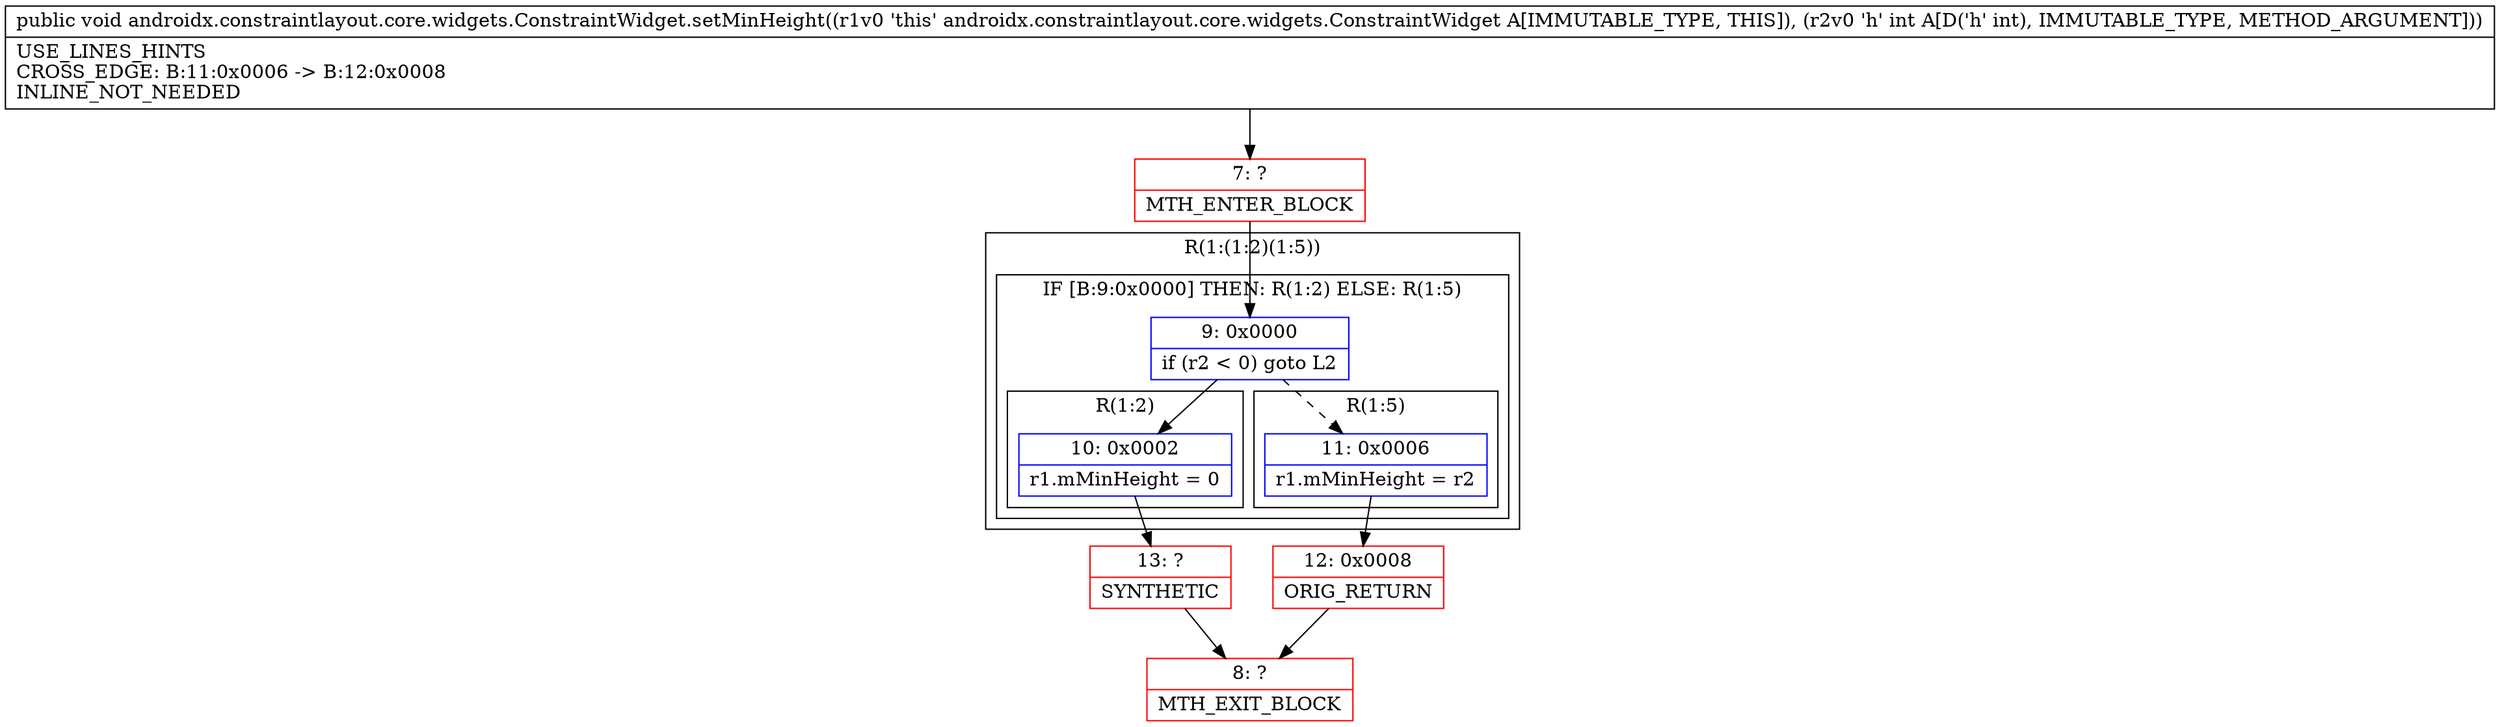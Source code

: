 digraph "CFG forandroidx.constraintlayout.core.widgets.ConstraintWidget.setMinHeight(I)V" {
subgraph cluster_Region_371785418 {
label = "R(1:(1:2)(1:5))";
node [shape=record,color=blue];
subgraph cluster_IfRegion_590984723 {
label = "IF [B:9:0x0000] THEN: R(1:2) ELSE: R(1:5)";
node [shape=record,color=blue];
Node_9 [shape=record,label="{9\:\ 0x0000|if (r2 \< 0) goto L2\l}"];
subgraph cluster_Region_1243508342 {
label = "R(1:2)";
node [shape=record,color=blue];
Node_10 [shape=record,label="{10\:\ 0x0002|r1.mMinHeight = 0\l}"];
}
subgraph cluster_Region_1627879659 {
label = "R(1:5)";
node [shape=record,color=blue];
Node_11 [shape=record,label="{11\:\ 0x0006|r1.mMinHeight = r2\l}"];
}
}
}
Node_7 [shape=record,color=red,label="{7\:\ ?|MTH_ENTER_BLOCK\l}"];
Node_13 [shape=record,color=red,label="{13\:\ ?|SYNTHETIC\l}"];
Node_8 [shape=record,color=red,label="{8\:\ ?|MTH_EXIT_BLOCK\l}"];
Node_12 [shape=record,color=red,label="{12\:\ 0x0008|ORIG_RETURN\l}"];
MethodNode[shape=record,label="{public void androidx.constraintlayout.core.widgets.ConstraintWidget.setMinHeight((r1v0 'this' androidx.constraintlayout.core.widgets.ConstraintWidget A[IMMUTABLE_TYPE, THIS]), (r2v0 'h' int A[D('h' int), IMMUTABLE_TYPE, METHOD_ARGUMENT]))  | USE_LINES_HINTS\lCROSS_EDGE: B:11:0x0006 \-\> B:12:0x0008\lINLINE_NOT_NEEDED\l}"];
MethodNode -> Node_7;Node_9 -> Node_10;
Node_9 -> Node_11[style=dashed];
Node_10 -> Node_13;
Node_11 -> Node_12;
Node_7 -> Node_9;
Node_13 -> Node_8;
Node_12 -> Node_8;
}

